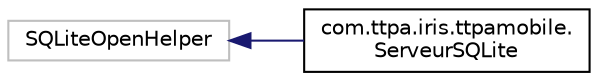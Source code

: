 digraph "Graphe hiérarchique des classes"
{
  bgcolor="transparent";
  edge [fontname="Helvetica",fontsize="10",labelfontname="Helvetica",labelfontsize="10"];
  node [fontname="Helvetica",fontsize="10",shape=record];
  rankdir="LR";
  Node1 [label="SQLiteOpenHelper",height=0.2,width=0.4,color="grey75"];
  Node1 -> Node2 [dir="back",color="midnightblue",fontsize="10",style="solid",fontname="Helvetica"];
  Node2 [label="com.ttpa.iris.ttpamobile.\lServeurSQLite",height=0.2,width=0.4,color="black",URL="$classcom_1_1ttpa_1_1iris_1_1ttpamobile_1_1_serveur_s_q_lite.html"];
}
